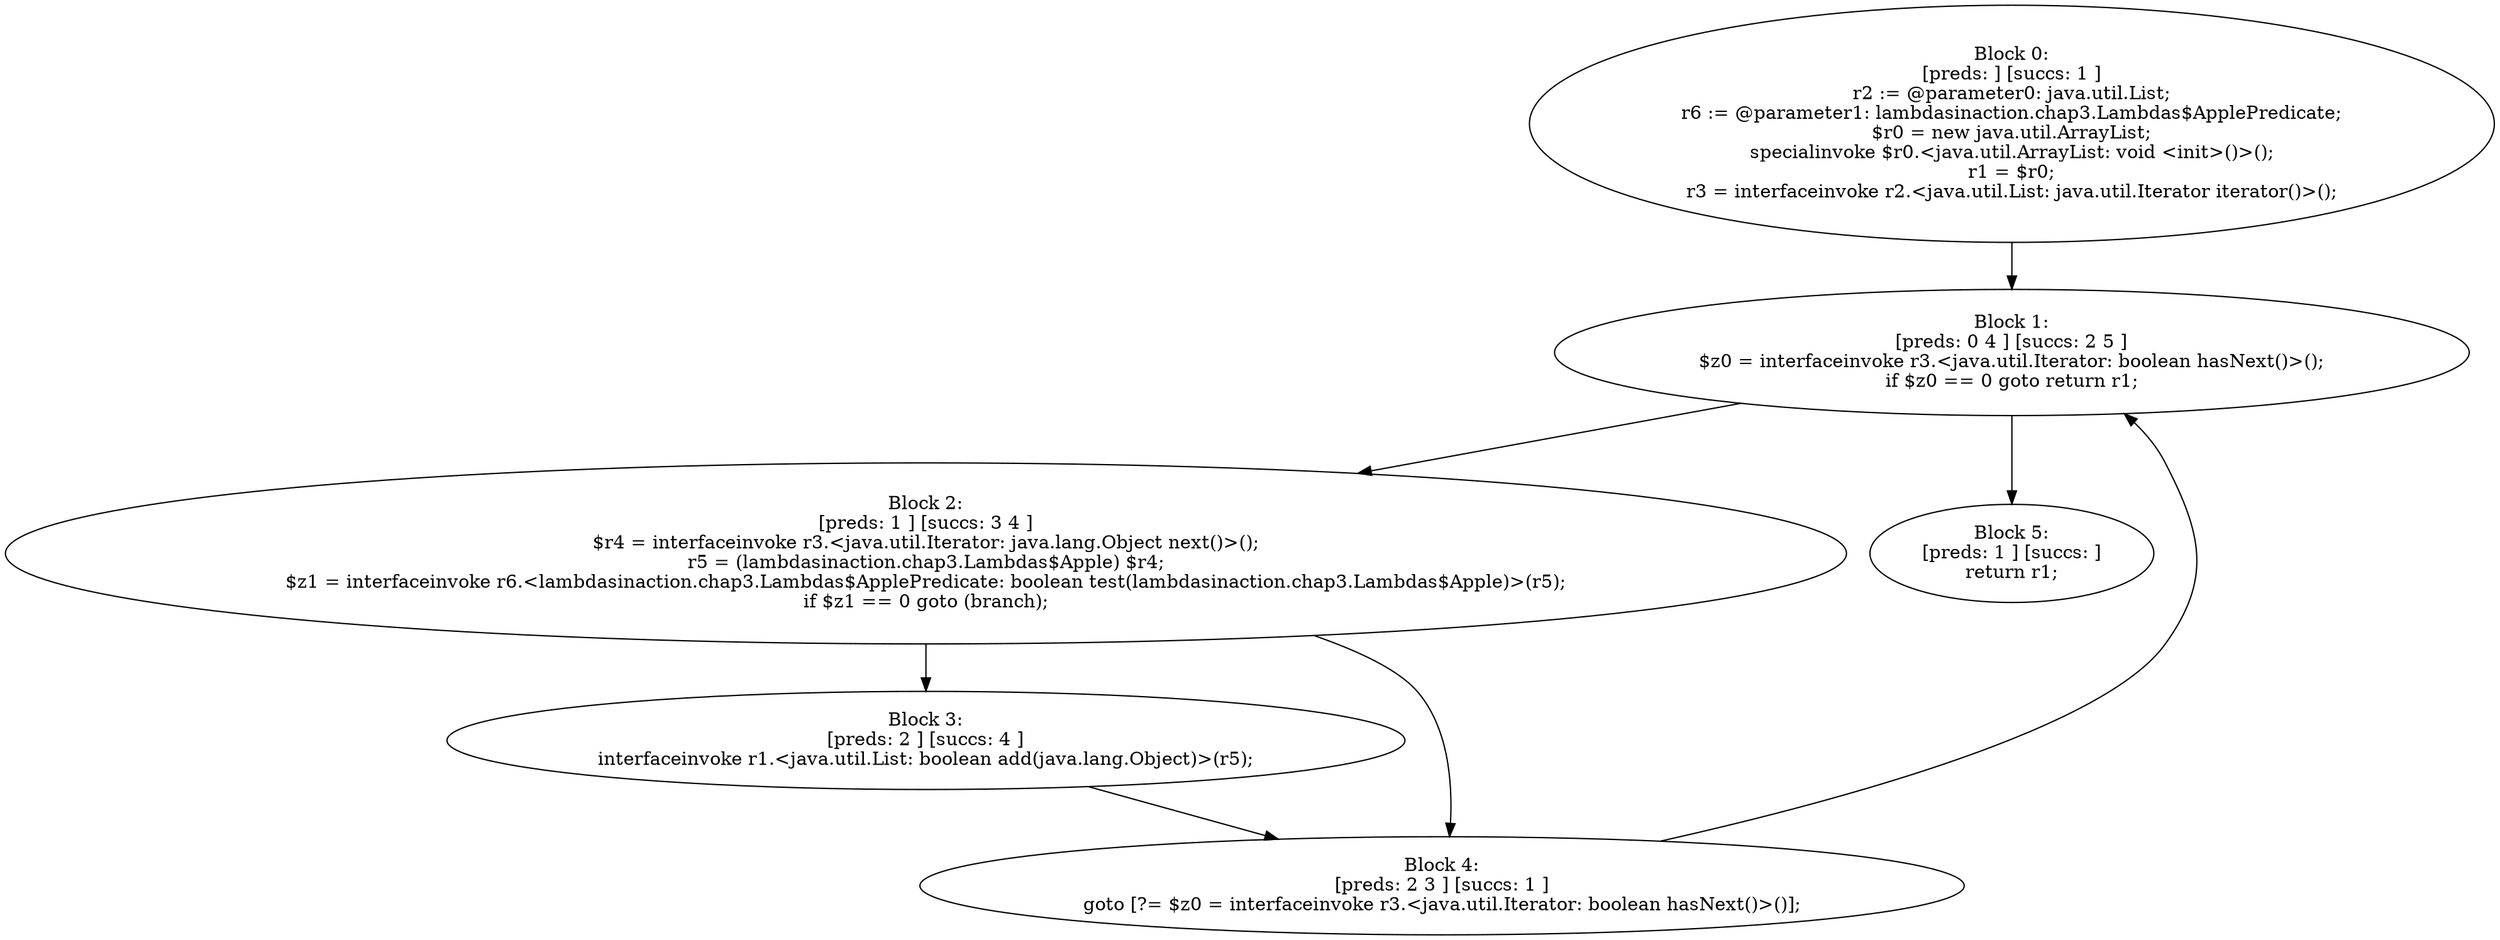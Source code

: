 digraph "unitGraph" {
    "Block 0:
[preds: ] [succs: 1 ]
r2 := @parameter0: java.util.List;
r6 := @parameter1: lambdasinaction.chap3.Lambdas$ApplePredicate;
$r0 = new java.util.ArrayList;
specialinvoke $r0.<java.util.ArrayList: void <init>()>();
r1 = $r0;
r3 = interfaceinvoke r2.<java.util.List: java.util.Iterator iterator()>();
"
    "Block 1:
[preds: 0 4 ] [succs: 2 5 ]
$z0 = interfaceinvoke r3.<java.util.Iterator: boolean hasNext()>();
if $z0 == 0 goto return r1;
"
    "Block 2:
[preds: 1 ] [succs: 3 4 ]
$r4 = interfaceinvoke r3.<java.util.Iterator: java.lang.Object next()>();
r5 = (lambdasinaction.chap3.Lambdas$Apple) $r4;
$z1 = interfaceinvoke r6.<lambdasinaction.chap3.Lambdas$ApplePredicate: boolean test(lambdasinaction.chap3.Lambdas$Apple)>(r5);
if $z1 == 0 goto (branch);
"
    "Block 3:
[preds: 2 ] [succs: 4 ]
interfaceinvoke r1.<java.util.List: boolean add(java.lang.Object)>(r5);
"
    "Block 4:
[preds: 2 3 ] [succs: 1 ]
goto [?= $z0 = interfaceinvoke r3.<java.util.Iterator: boolean hasNext()>()];
"
    "Block 5:
[preds: 1 ] [succs: ]
return r1;
"
    "Block 0:
[preds: ] [succs: 1 ]
r2 := @parameter0: java.util.List;
r6 := @parameter1: lambdasinaction.chap3.Lambdas$ApplePredicate;
$r0 = new java.util.ArrayList;
specialinvoke $r0.<java.util.ArrayList: void <init>()>();
r1 = $r0;
r3 = interfaceinvoke r2.<java.util.List: java.util.Iterator iterator()>();
"->"Block 1:
[preds: 0 4 ] [succs: 2 5 ]
$z0 = interfaceinvoke r3.<java.util.Iterator: boolean hasNext()>();
if $z0 == 0 goto return r1;
";
    "Block 1:
[preds: 0 4 ] [succs: 2 5 ]
$z0 = interfaceinvoke r3.<java.util.Iterator: boolean hasNext()>();
if $z0 == 0 goto return r1;
"->"Block 2:
[preds: 1 ] [succs: 3 4 ]
$r4 = interfaceinvoke r3.<java.util.Iterator: java.lang.Object next()>();
r5 = (lambdasinaction.chap3.Lambdas$Apple) $r4;
$z1 = interfaceinvoke r6.<lambdasinaction.chap3.Lambdas$ApplePredicate: boolean test(lambdasinaction.chap3.Lambdas$Apple)>(r5);
if $z1 == 0 goto (branch);
";
    "Block 1:
[preds: 0 4 ] [succs: 2 5 ]
$z0 = interfaceinvoke r3.<java.util.Iterator: boolean hasNext()>();
if $z0 == 0 goto return r1;
"->"Block 5:
[preds: 1 ] [succs: ]
return r1;
";
    "Block 2:
[preds: 1 ] [succs: 3 4 ]
$r4 = interfaceinvoke r3.<java.util.Iterator: java.lang.Object next()>();
r5 = (lambdasinaction.chap3.Lambdas$Apple) $r4;
$z1 = interfaceinvoke r6.<lambdasinaction.chap3.Lambdas$ApplePredicate: boolean test(lambdasinaction.chap3.Lambdas$Apple)>(r5);
if $z1 == 0 goto (branch);
"->"Block 3:
[preds: 2 ] [succs: 4 ]
interfaceinvoke r1.<java.util.List: boolean add(java.lang.Object)>(r5);
";
    "Block 2:
[preds: 1 ] [succs: 3 4 ]
$r4 = interfaceinvoke r3.<java.util.Iterator: java.lang.Object next()>();
r5 = (lambdasinaction.chap3.Lambdas$Apple) $r4;
$z1 = interfaceinvoke r6.<lambdasinaction.chap3.Lambdas$ApplePredicate: boolean test(lambdasinaction.chap3.Lambdas$Apple)>(r5);
if $z1 == 0 goto (branch);
"->"Block 4:
[preds: 2 3 ] [succs: 1 ]
goto [?= $z0 = interfaceinvoke r3.<java.util.Iterator: boolean hasNext()>()];
";
    "Block 3:
[preds: 2 ] [succs: 4 ]
interfaceinvoke r1.<java.util.List: boolean add(java.lang.Object)>(r5);
"->"Block 4:
[preds: 2 3 ] [succs: 1 ]
goto [?= $z0 = interfaceinvoke r3.<java.util.Iterator: boolean hasNext()>()];
";
    "Block 4:
[preds: 2 3 ] [succs: 1 ]
goto [?= $z0 = interfaceinvoke r3.<java.util.Iterator: boolean hasNext()>()];
"->"Block 1:
[preds: 0 4 ] [succs: 2 5 ]
$z0 = interfaceinvoke r3.<java.util.Iterator: boolean hasNext()>();
if $z0 == 0 goto return r1;
";
}
